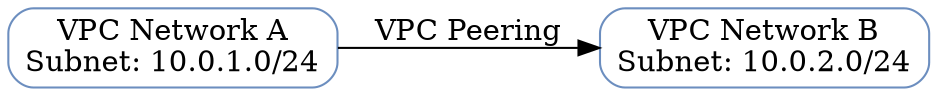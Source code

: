 
digraph G {
    rankdir=LR; // Left-to-right layout
    node [shape=box, style=rounded, fillcolor="#dae8fc", color="#6c8ebf"];

    VPC_A [label="VPC Network A\nSubnet: 10.0.1.0/24"];
    VPC_B [label="VPC Network B\nSubnet: 10.0.2.0/24"];

    VPC_A -> VPC_B [label="VPC Peering", color="#333", fontcolor="#333"];
}
